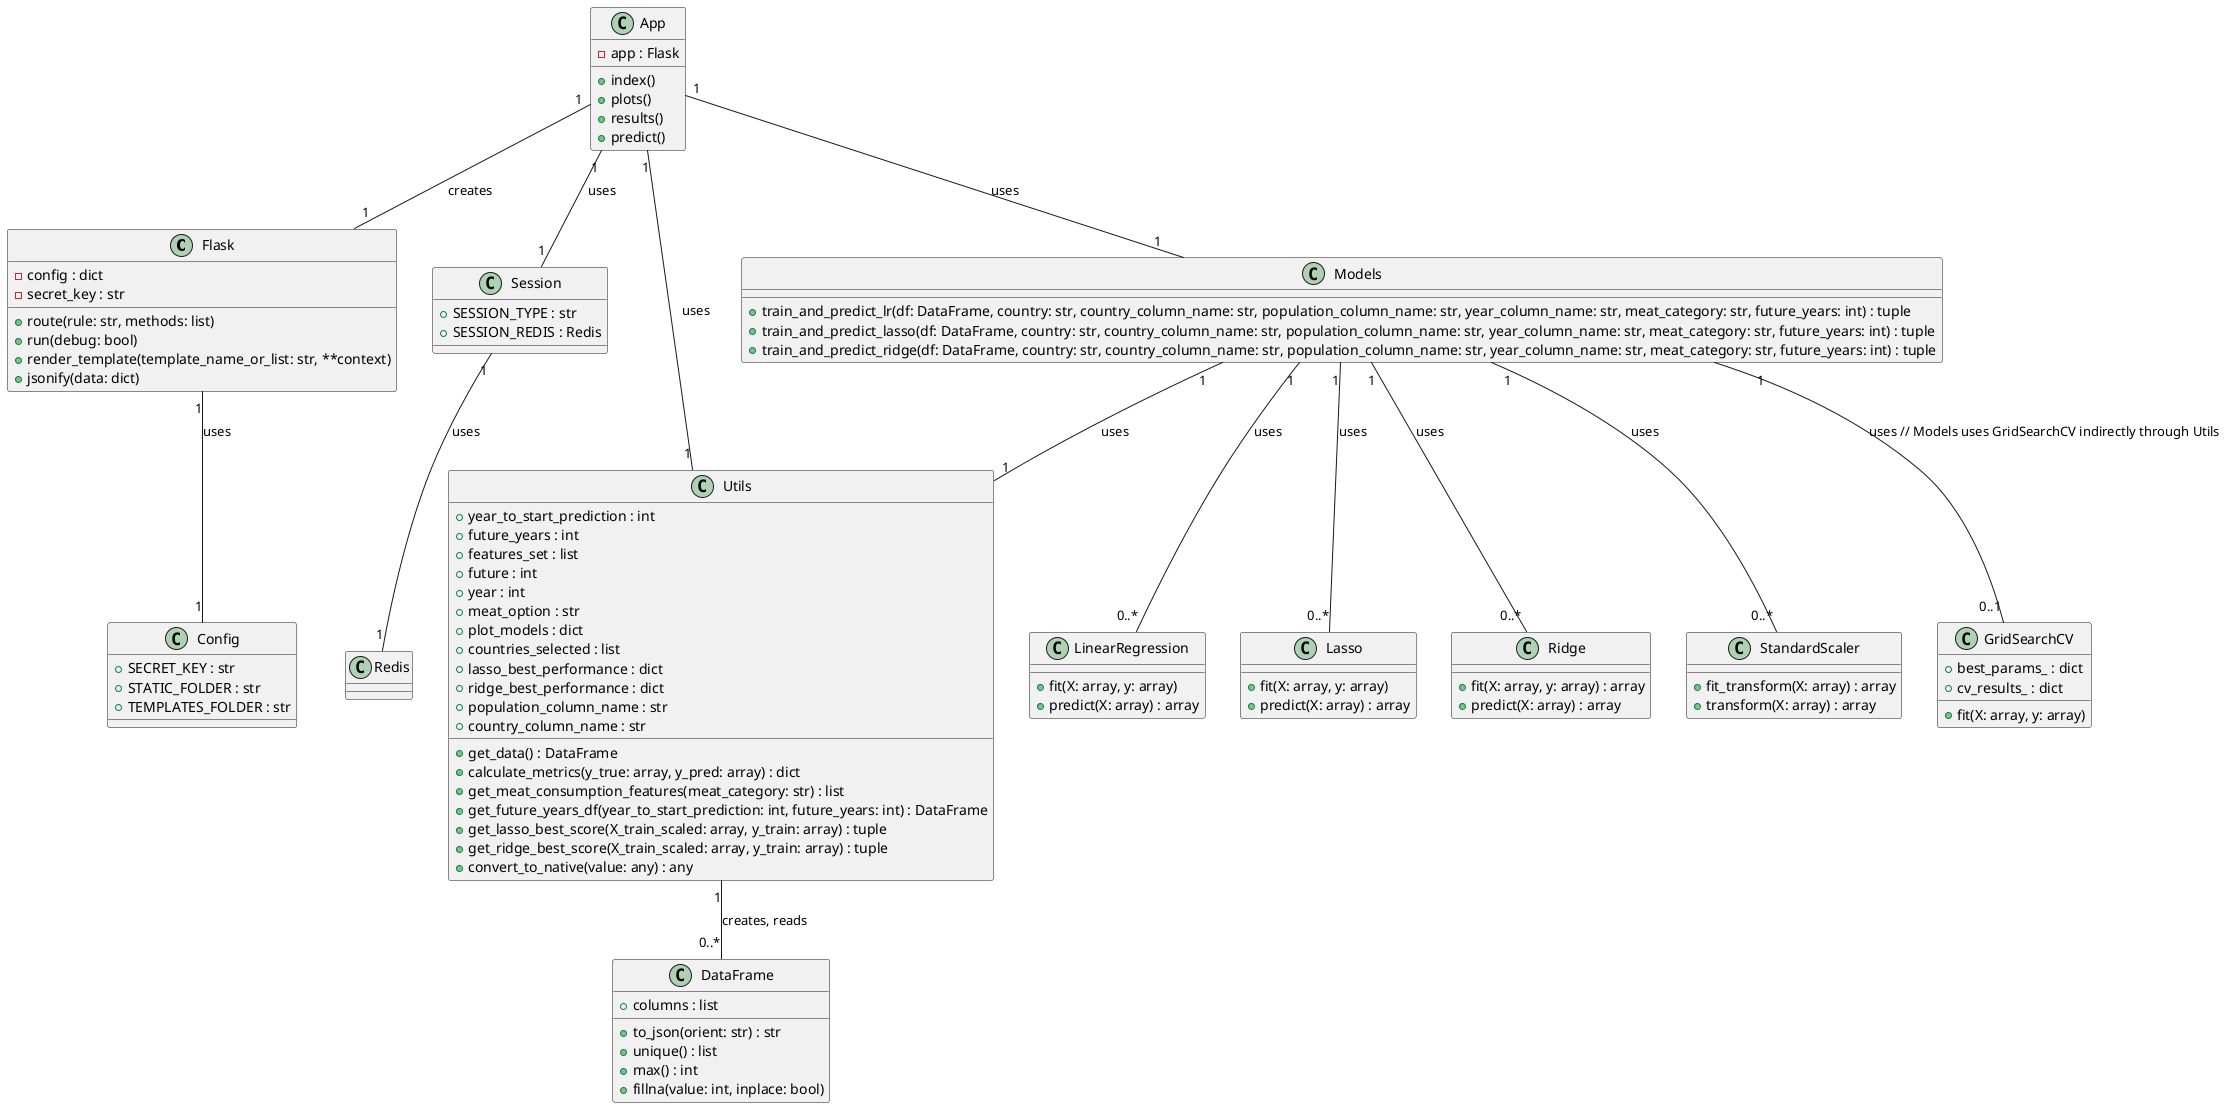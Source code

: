 @startuml
class Flask {
    - config : dict
    - secret_key : str
    + route(rule: str, methods: list)
    + run(debug: bool)
    + render_template(template_name_or_list: str, **context)
    + jsonify(data: dict)
}

class Config {
    + SECRET_KEY : str
    + STATIC_FOLDER : str
    + TEMPLATES_FOLDER : str
}

class Session {
    + SESSION_TYPE : str
    + SESSION_REDIS : Redis
}

class Redis {
}

class DataFrame {
    + columns : list
    + to_json(orient: str) : str
    + unique() : list
    + max() : int
    + fillna(value: int, inplace: bool)
}

class LinearRegression {
    + fit(X: array, y: array)
    + predict(X: array) : array
}

class Lasso {
    + fit(X: array, y: array)
    + predict(X: array) : array
}

class Ridge {
    + fit(X: array, y: array) : array
    + predict(X: array) : array
}

class StandardScaler {
    + fit_transform(X: array) : array
    + transform(X: array) : array
}

class GridSearchCV {
    + fit(X: array, y: array)
    + best_params_ : dict
    + cv_results_ : dict
}

class Utils {
    + year_to_start_prediction : int
    + future_years : int
    + features_set : list
    + future : int
    + year : int
    + meat_option : str
    + plot_models : dict
    + countries_selected : list
    + lasso_best_performance : dict
    + ridge_best_performance : dict
    + population_column_name : str
    + country_column_name : str
    + get_data() : DataFrame
    + calculate_metrics(y_true: array, y_pred: array) : dict
    + get_meat_consumption_features(meat_category: str) : list
    + get_future_years_df(year_to_start_prediction: int, future_years: int) : DataFrame
    + get_lasso_best_score(X_train_scaled: array, y_train: array) : tuple
    + get_ridge_best_score(X_train_scaled: array, y_train: array) : tuple
    + convert_to_native(value: any) : any
}

class Models {
    + train_and_predict_lr(df: DataFrame, country: str, country_column_name: str, population_column_name: str, year_column_name: str, meat_category: str, future_years: int) : tuple
    + train_and_predict_lasso(df: DataFrame, country: str, country_column_name: str, population_column_name: str, year_column_name: str, meat_category: str, future_years: int) : tuple
    + train_and_predict_ridge(df: DataFrame, country: str, country_column_name: str, population_column_name: str, year_column_name: str, meat_category: str, future_years: int) : tuple
}

class App {
    - app : Flask
    + index()
    + plots()
    + results()
    + predict()
}

App "1" -- "1" Flask : creates
Flask "1" -- "1" Config : uses
App "1" -- "1" Utils : uses
App "1" -- "1" Models : uses
App "1" -- "1" Session : uses
Session "1" -- "1" Redis : uses

Models "1" -- "1" Utils : uses
Models "1" -- "0..*" LinearRegression : uses
Models "1" -- "0..*" Lasso : uses
Models "1" -- "0..*" Ridge : uses
Models "1" -- "0..*" StandardScaler : uses
Models "1" -- "0..1" GridSearchCV : uses // Models uses GridSearchCV indirectly through Utils
Utils "1" -- "0..*" DataFrame : creates, reads
@enduml